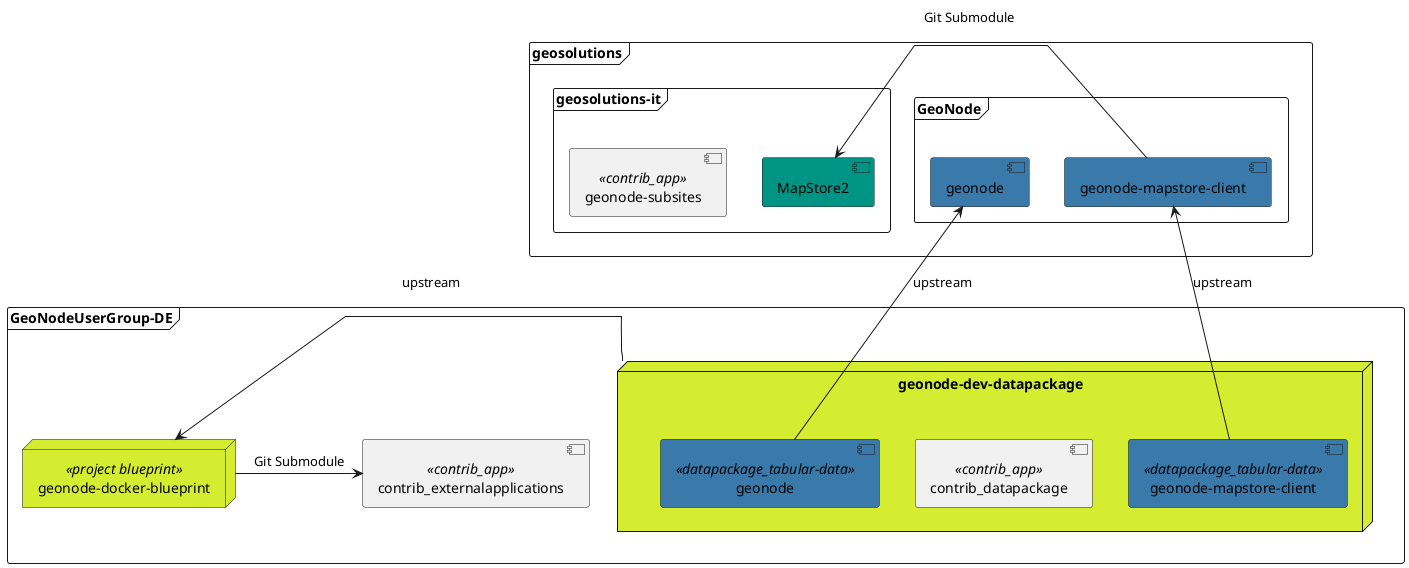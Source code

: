 @startuml Repository Overview

' left to right direction
' top to bottom direction
skinparam linetype polyline
' skinparam linetype ortho

    
frame "geosolutions" {

    frame "GeoNode" {
        
        component "geonode" as upstream_geonode #397aab {

        }
        component "geonode-mapstore-client" as upstream_ui #397aab {

        }

    }

    frame "geosolutions-it" {
        
        component "MapStore2" as upstream_mapstore #009485 {

        }
        component "geonode-subsites" as app_subsites <<contrib_app>> {

        }
    }
}

frame "GeoNodeUserGroup-DE" {
    component "contrib_externalapplications" as app_externalapplications <<contrib_app>> {

    }

    node "geonode-docker-blueprint" as usergroup_blueprint <<project blueprint>> #D4ED31 {

    }
    
    node "geonode-dev-datapackage" as usergroup_datapackage_dev #D4ED31 {
        component "contrib_datapackage" as app_datapackage <<contrib_app>> {

        }
        component "geonode" as app_datapackage_geonode <<datapackage_tabular-data>> #397aab {

        }
        component "geonode-mapstore-client" as app_datapackage_ui <<datapackage_tabular-data>> #397aab {

        }
    }

}


usergroup_blueprint -> app_externalapplications: Git Submodule

' dev package
usergroup_datapackage_dev -> usergroup_blueprint: upstream
app_datapackage_geonode -> upstream_geonode: upstream
app_datapackage_ui -u-> upstream_ui: upstream

' GeoNode in general
upstream_ui -> upstream_mapstore: Git Submodule
@enduml
